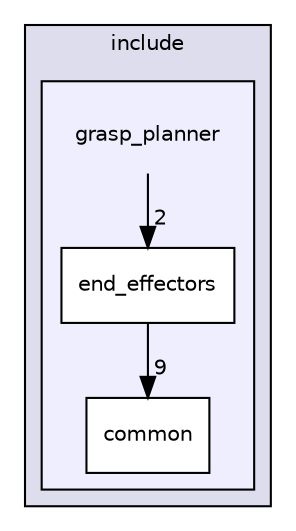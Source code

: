 digraph "/home/runner/work/easy_manipulation_deployment/easy_manipulation_deployment/easy_manipulation_deployment/grasp_planner/include/grasp_planner" {
  compound=true
  node [ fontsize="10", fontname="Helvetica"];
  edge [ labelfontsize="10", labelfontname="Helvetica"];
  subgraph clusterdir_ddfde26153c9d9b58d9925cc5abdc7f8 {
    graph [ bgcolor="#ddddee", pencolor="black", label="include" fontname="Helvetica", fontsize="10", URL="dir_ddfde26153c9d9b58d9925cc5abdc7f8.html"]
  subgraph clusterdir_f1ac7591ae97fde0e21d93b5f713233c {
    graph [ bgcolor="#eeeeff", pencolor="black", label="" URL="dir_f1ac7591ae97fde0e21d93b5f713233c.html"];
    dir_f1ac7591ae97fde0e21d93b5f713233c [shape=plaintext label="grasp_planner"];
    dir_9e33a1da7bda86cb181eedd04dedd0bd [shape=box label="common" color="black" fillcolor="white" style="filled" URL="dir_9e33a1da7bda86cb181eedd04dedd0bd.html"];
    dir_3bbc56b98ed5595e936c1b11641fd8a9 [shape=box label="end_effectors" color="black" fillcolor="white" style="filled" URL="dir_3bbc56b98ed5595e936c1b11641fd8a9.html"];
  }
  }
  dir_3bbc56b98ed5595e936c1b11641fd8a9->dir_9e33a1da7bda86cb181eedd04dedd0bd [headlabel="9", labeldistance=1.5 headhref="dir_000013_000012.html"];
  dir_f1ac7591ae97fde0e21d93b5f713233c->dir_3bbc56b98ed5595e936c1b11641fd8a9 [headlabel="2", labeldistance=1.5 headhref="dir_000011_000013.html"];
}
